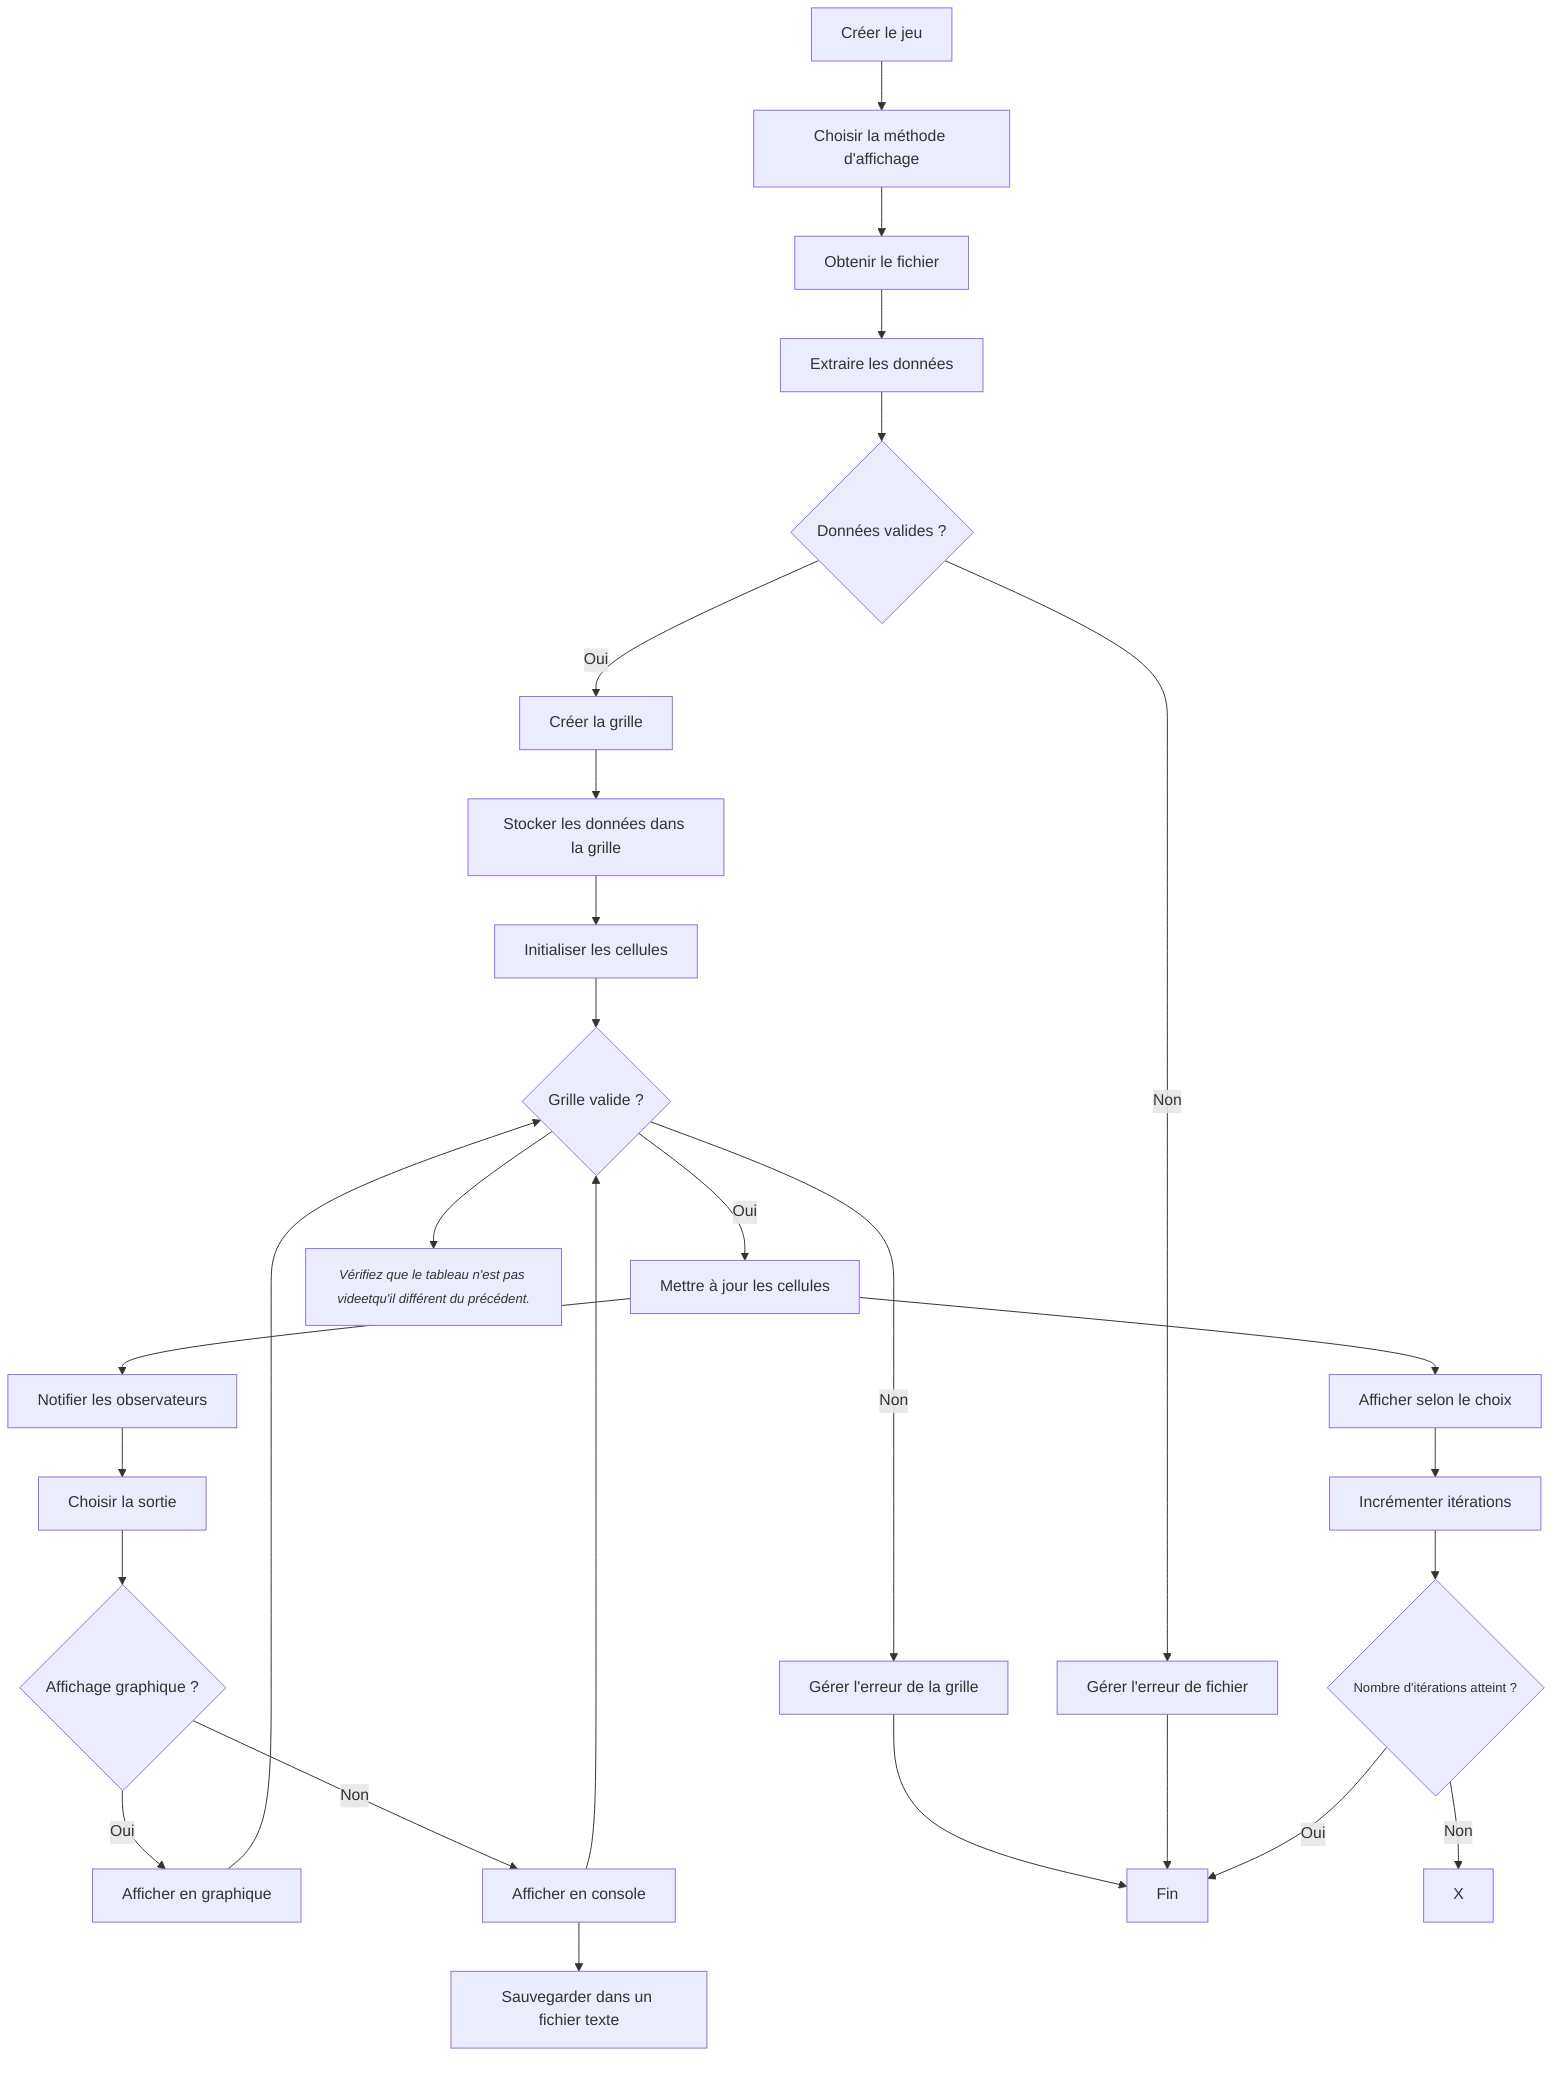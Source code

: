 graph TD
    A[Créer le jeu] --> B[Choisir la méthode d'affichage]
    B --> C[Obtenir le fichier]
    C --> D[Extraire les données]
    D --> E{Données valides ?}
    E -->|Non| F[Gérer l'erreur de fichier]
    E -->|Oui| I[Créer la grille]
    I --> J[Stocker les données dans la grille]
    J --> K[Initialiser les cellules]
    
    K --> M{Grille valide ?}

    M -->|Non| O[Gérer l'erreur de la grille]
    M -->|Oui| N[Mettre à jour les cellules]
    N --> P[Notifier les observateurs]
    P --> Q[Choisir la sortie]
    Q --> R{Affichage graphique ?}
    R -->|Oui| T[Afficher en graphique]
    R -->|Non| U[Afficher en console]
    U --> V[Sauvegarder dans un fichier texte]
    U --> M

    O --> W[Fin]
    F --> W
    T --> M
    N -->Y[Afficher selon le choix]
    Y --> Z[Incrémenter itérations]
    Z --> AA{<small>Nombre d'itérations atteint ?</small>}
    AA -->|Oui| W
    AA -->|Non| X

    M --> commentaire[<small><i>Vérifiez que le tableau n'est pas videetqu'il différent du précédent.</i></small>]
